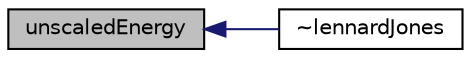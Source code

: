 digraph "unscaledEnergy"
{
  bgcolor="transparent";
  edge [fontname="Helvetica",fontsize="10",labelfontname="Helvetica",labelfontsize="10"];
  node [fontname="Helvetica",fontsize="10",shape=record];
  rankdir="LR";
  Node1 [label="unscaledEnergy",height=0.2,width=0.4,color="black", fillcolor="grey75", style="filled", fontcolor="black"];
  Node1 -> Node2 [dir="back",color="midnightblue",fontsize="10",style="solid",fontname="Helvetica"];
  Node2 [label="~lennardJones",height=0.2,width=0.4,color="black",URL="$a01292.html#a4a750a8a95e78f1afd7673a2c2cf9d42",tooltip="Destructor. "];
}
